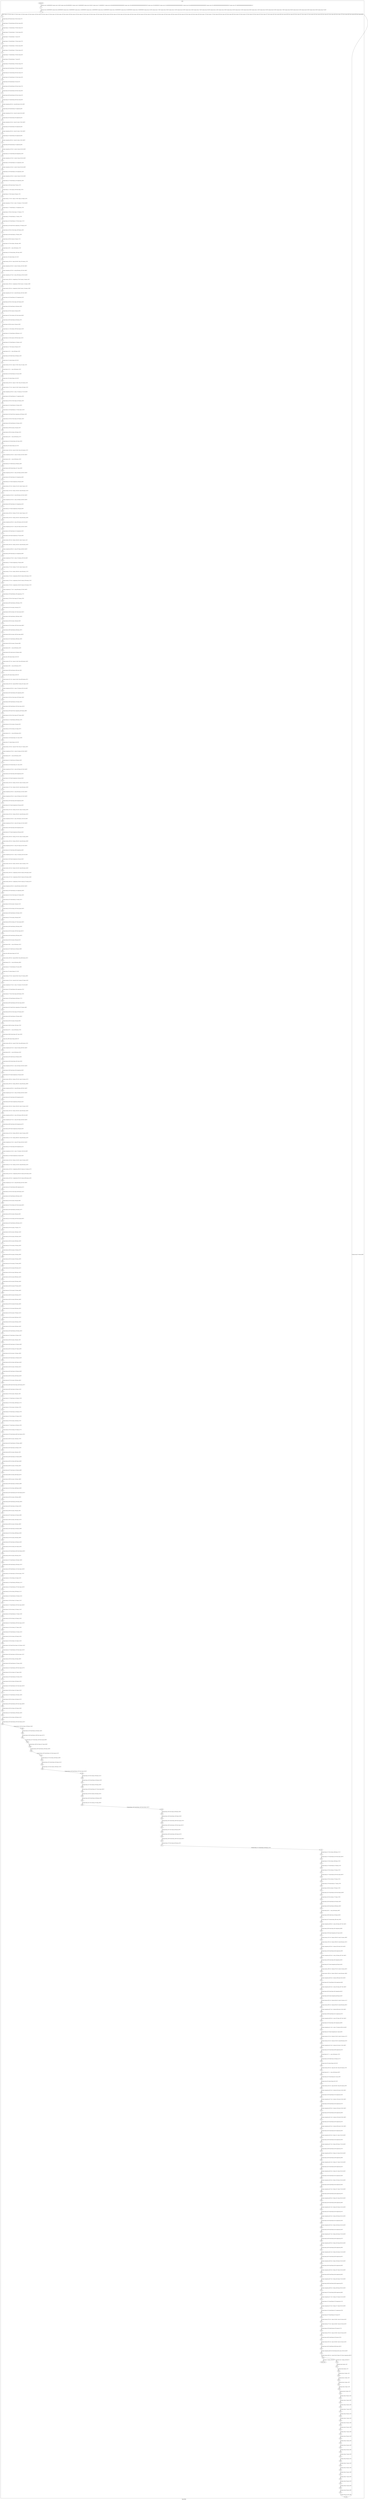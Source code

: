 digraph G {
label="Btor2XCFA";
subgraph cluster_0 {
label="main";
main_init[];
l1[];
l3[];
l4[];
l5[];
l6[];
l7[];
l8[];
l9[];
l10[];
l11[];
l12[];
l13[];
l14[];
l15[];
l16[];
l17[];
l18[];
l19[];
l20[];
l21[];
l22[];
l23[];
l24[];
l25[];
l26[];
l27[];
l28[];
l29[];
l30[];
l31[];
l32[];
l33[];
l34[];
l35[];
l36[];
l37[];
l38[];
l39[];
l40[];
l41[];
l42[];
l43[];
l44[];
l45[];
l46[];
l47[];
l48[];
l49[];
l50[];
l51[];
l52[];
l53[];
l54[];
l55[];
l56[];
l57[];
l58[];
l59[];
l60[];
l61[];
l62[];
l63[];
l64[];
l65[];
l66[];
l67[];
l68[];
l69[];
l70[];
l71[];
l72[];
l73[];
l74[];
l75[];
l76[];
l77[];
l78[];
l79[];
l80[];
l81[];
l82[];
l83[];
l84[];
l85[];
l86[];
l87[];
l88[];
l89[];
l90[];
l91[];
l92[];
l93[];
l94[];
l95[];
l96[];
l97[];
l98[];
l99[];
l100[];
l101[];
l102[];
l103[];
l104[];
l105[];
l106[];
l107[];
l108[];
l109[];
l110[];
l111[];
l112[];
l113[];
l114[];
l115[];
l116[];
l117[];
l118[];
l119[];
l120[];
l121[];
l122[];
l123[];
l124[];
l125[];
l126[];
l127[];
l128[];
l129[];
l130[];
l131[];
l132[];
l133[];
l134[];
l135[];
l136[];
l137[];
l138[];
l139[];
l140[];
l141[];
l142[];
l143[];
l144[];
l145[];
l146[];
l147[];
l148[];
l149[];
l150[];
l151[];
l152[];
l153[];
l154[];
l155[];
l156[];
l157[];
l158[];
l159[];
l160[];
l161[];
l162[];
l163[];
l164[];
l165[];
l166[];
l167[];
l168[];
l169[];
l170[];
l171[];
l172[];
l173[];
l174[];
l175[];
l176[];
l177[];
l178[];
l179[];
l180[];
l181[];
l182[];
l183[];
l184[];
l185[];
l186[];
l187[];
l188[];
l189[];
l190[];
l191[];
l192[];
l193[];
l194[];
l195[];
l196[];
l197[];
l198[];
l199[];
l200[];
l201[];
l202[];
l203[];
l204[];
l205[];
l206[];
l207[];
l208[];
l209[];
l210[];
l211[];
l212[];
l213[];
l214[];
l215[];
l216[];
l217[];
l218[];
l219[];
l220[];
l221[];
l222[];
l223[];
l224[];
l225[];
l226[];
l227[];
l228[];
l229[];
l230[];
l231[];
l232[];
l233[];
l234[];
l235[];
l236[];
l237[];
l238[];
l239[];
l240[];
l241[];
l242[];
l243[];
l244[];
l245[];
l246[];
l247[];
l248[];
l249[];
l250[];
l251[];
l252[];
l253[];
l254[];
l255[];
l256[];
l257[];
l258[];
l259[];
l260[];
l261[];
l262[];
l263[];
l264[];
l265[];
l266[];
l267[];
l268[];
l269[];
l270[];
l271[];
l272[];
l273[];
l274[];
l275[];
l276[];
l277[];
l278[];
l279[];
l280[];
l281[];
l282[];
l283[];
l284[];
l285[];
l286[];
l287[];
l288[];
l289[];
l290[];
l291[];
l292[];
l293[];
l294[];
l295[];
l296[];
l297[];
l298[];
l299[];
l300[];
l301[];
l302[];
l303[];
l304[];
l305[];
l306[];
l307[];
l308[];
l309[];
l310[];
l311[];
l312[];
l313[];
l314[];
l315[];
l316[];
l317[];
l318[];
l319[];
l320[];
l321[];
l322[];
l323[];
l324[];
l325[];
l326[];
l327[];
l328[];
l329[];
l330[];
l331[];
l332[];
l333[];
l334[];
l335[];
l336[];
l337[];
l338[];
l339[];
l340[];
l341[];
l342[];
l343[];
l344[];
l345[];
l346[];
l347[];
l348[];
l349[];
l350[];
l351[];
l352[];
l353[];
l354[];
l355[];
l356[];
l357[];
l358[];
l359[];
l360[];
l361[];
l362[];
l363[];
l364[];
l365[];
l366[];
l367[];
l368[];
l369[];
l370[];
l371[];
l372[];
l373[];
l374[];
l375[];
l376[];
l377[];
l378[];
l379[];
l380[];
l381[];
l382[];
l383[];
l384[];
l385[];
l386[];
l387[];
l388[];
l389[];
l390[];
l391[];
l392[];
l393[];
l394[];
l395[];
l396[];
l397[];
l398[];
l399[];
l400[];
l401[];
l402[];
l403[];
l404[];
l405[];
l406[];
l407[];
l408[];
l409[];
l410[];
l411[];
l412[];
l413[];
l414[];
l415[];
l416[];
l417[];
l418[];
l419[];
l420[];
l421[];
l422[];
l423[];
l424[];
l425[];
l426[];
l427[];
l428[];
l429[];
l430[];
l431[];
l432[];
l433[];
l434[];
l435[];
l436[];
l437[];
l438[];
l439[];
l440[];
l441[];
l442[];
l443[];
l444[];
l445[];
l446[];
l447[];
l448[];
l449[];
l450[];
l451[];
l452[];
l453[];
l454[];
l455[];
l456[];
l457[];
l458[];
l459[];
l460[];
l461[];
l462[];
l463[];
l464[];
l465[];
l466[];
l467[];
l468[];
l469[];
l470[];
l471[];
l472[];
l473[];
l474[];
l475[];
l476[];
l477[];
l478[];
l479[];
l480[];
l481[];
l482[];
l483[];
l484[];
l485[];
l486[];
l487[];
l488[];
l489[];
l490[];
l491[];
l492[];
l493[];
l494[];
l495[];
l496[];
l497[];
l498[];
l499[];
l500[];
l501[];
l502[];
l503[];
l504[];
l505[];
l506[];
l507[];
l508[];
l509[];
l510[];
l511[];
l512[];
l513[];
l514[];
l515[];
l516[];
l517[];
l518[];
l519[];
l520[];
l521[];
l522[];
l523[];
l524[];
l525[];
main_error[];
l526[];
l527[];
l528[];
l529[];
l530[];
l531[];
l532[];
l533[];
l534[];
l535[];
l536[];
l537[];
l538[];
l539[];
l540[];
l541[];
l542[];
l543[];
l544[];
l545[];
l546[];
l547[];
l548[];
l549[];
l550[];
l551[];
l552[];
l553[];
l554[];
l555[];
l556[];
main_init -> l1 [label="[(assign const_5 #b00000000),(assign const_24 #b0),(assign const_88 #b00000001),(assign const_91 #b00000000),(assign const_168 #b1),(assign const_174 #b00000011),(assign const_188 #b000000000000000000000000),(assign const_190 #b00000000000000000000000000000100),(assign const_196 #b00000010),(assign const_218 #b00000000000000000000000000000001),(assign const_245 #b00000000000000000000000000000000),(assign const_261 #b00000000000000000000000000000010),(assign const_267 #b00000000000000000000000000000011)] "];
l3 -> l4 [label="[(havoc input_110),(havoc input_112),(havoc input_114),(havoc input_116),(havoc input_118),(havoc input_120),(havoc input_122),(havoc input_124),(havoc input_126),(havoc input_128),(havoc input_130),(havoc input_132),(havoc input_134),(havoc input_136),(havoc input_138),(havoc input_140),(havoc input_142),(havoc input_144),(havoc input_146),(havoc input_148),(havoc input_150),(havoc input_152),(havoc input_154),(havoc input_156),(havoc input_158),(havoc input_160),(havoc input_162),(havoc input_164),(havoc input_166),(havoc input_170),(havoc input_172),(havoc input_180),(havoc input_185),(havoc input_206),(havoc input_210),(havoc input_213),(havoc input_216),(havoc input_232),(havoc input_237),(havoc input_282),(havoc input_286),(havoc input_289),(havoc input_292),(havoc input_307),(havoc input_312),(havoc input_354),(havoc input_358),(havoc input_361),(havoc input_364),(havoc input_379),(havoc input_384),(havoc input_426),(havoc input_430)] "];
l4 -> l5 [label="[(assign binary_69 (bvand state_25 (bvnot state_27)))] "];
l5 -> l6 [label="[(assign binary_70 (bvand binary_69 (bvnot state_29)))] "];
l6 -> l7 [label="[(assign binary_71 (bvand binary_70 (bvnot state_31)))] "];
l7 -> l8 [label="[(assign binary_72 (bvand binary_71 (bvnot state_33)))] "];
l8 -> l9 [label="[(assign binary_73 (bvand binary_72 state_35))] "];
l9 -> l10 [label="[(assign binary_74 (bvand binary_73 (bvnot state_37)))] "];
l10 -> l11 [label="[(assign binary_75 (bvand binary_74 (bvnot state_39)))] "];
l11 -> l12 [label="[(assign binary_76 (bvand binary_75 (bvnot state_41)))] "];
l12 -> l13 [label="[(assign binary_77 (bvand binary_76 (bvnot state_43)))] "];
l13 -> l14 [label="[(assign binary_78 (bvand binary_77 state_45))] "];
l14 -> l15 [label="[(assign binary_79 (bvand binary_78 (bvnot state_47)))] "];
l15 -> l16 [label="[(assign binary_80 (bvand binary_79 (bvnot state_49)))] "];
l16 -> l17 [label="[(assign binary_81 (bvand binary_80 (bvnot state_51)))] "];
l17 -> l18 [label="[(assign binary_82 (bvand binary_81 (bvnot state_53)))] "];
l18 -> l19 [label="[(assign binary_83 (bvand binary_82 state_55))] "];
l19 -> l20 [label="[(assign binary_84 (bvand binary_83 (bvnot state_57)))] "];
l20 -> l21 [label="[(assign binary_85 (bvand binary_84 (bvnot state_59)))] "];
l21 -> l22 [label="[(assign binary_86 (bvand binary_85 (bvnot state_61)))] "];
l22 -> l23 [label="[(assign binary_87 (bvand binary_86 (bvnot state_63)))] "];
l23 -> l24 [label="[(assign comparison_89 (ite (= const_88 state_6) #b1 #b0))] "];
l24 -> l25 [label="[(assign binary_90 (bvand binary_87 comparison_89))] "];
l25 -> l26 [label="[(assign comparison_92 (ite (= const_91 state_8) #b1 #b0))] "];
l26 -> l27 [label="[(assign binary_93 (bvand binary_90 comparison_92))] "];
l27 -> l28 [label="[(assign comparison_94 (ite (= const_91 state_10) #b1 #b0))] "];
l28 -> l29 [label="[(assign binary_95 (bvand binary_93 comparison_94))] "];
l29 -> l30 [label="[(assign comparison_96 (ite (= const_91 state_12) #b1 #b0))] "];
l30 -> l31 [label="[(assign binary_97 (bvand binary_95 comparison_96))] "];
l31 -> l32 [label="[(assign comparison_98 (ite (= const_91 state_14) #b1 #b0))] "];
l32 -> l33 [label="[(assign binary_99 (bvand binary_97 comparison_98))] "];
l33 -> l34 [label="[(assign comparison_100 (ite (= const_91 state_16) #b1 #b0))] "];
l34 -> l35 [label="[(assign binary_101 (bvand binary_99 comparison_100))] "];
l35 -> l36 [label="[(assign comparison_102 (ite (= const_91 state_18) #b1 #b0))] "];
l36 -> l37 [label="[(assign binary_103 (bvand binary_101 comparison_102))] "];
l37 -> l38 [label="[(assign comparison_104 (ite (= const_91 state_20) #b1 #b0))] "];
l38 -> l39 [label="[(assign binary_105 (bvand binary_103 comparison_104))] "];
l39 -> l40 [label="[(assign comparison_106 (ite (= const_91 state_22) #b1 #b0))] "];
l40 -> l41 [label="[(assign binary_107 (bvand binary_105 comparison_106))] "];
l41 -> l42 [label="[(assign binary_108 (bvand state_67 binary_107))] "];
l42 -> l43 [label="[(assign binary_171 (bvor input_128 (bvnot input_170)))] "];
l43 -> l44 [label="[(assign binary_173 (bvor input_130 input_170))] "];
l44 -> l45 [label="[(assign ternary_175 (ite (= input_170 #b1) input_118 input_120))] "];
l45 -> l46 [label="[(assign comparison_176 (ite (= const_174 ternary_175) #b1 #b0))] "];
l46 -> l47 [label="[(assign binary_177 (bvand binary_173 comparison_176))] "];
l47 -> l48 [label="[(assign binary_178 (bvor (bvnot input_172) binary_177))] "];
l48 -> l49 [label="[(assign binary_179 (bvand binary_171 binary_178))] "];
l49 -> l50 [label="[(assign binary_181 (bvand binary_173 (bvnot input_172)))] "];
l50 -> l51 [label="[(assign binary_182 (bvand (bvnot comparison_176) binary_181))] "];
l51 -> l52 [label="[(assign binary_183 (bvor (bvnot input_180) binary_182))] "];
l52 -> l53 [label="[(assign binary_184 (bvand binary_179 binary_183))] "];
l53 -> l54 [label="[(assign binary_186 (bvor input_132 input_172))] "];
l54 -> l55 [label="[(assign binary_187 (bvor binary_186 input_180))] "];
l55 -> l56 [label="[(assign binary_189 (++ const_188 ternary_175))] "];
l56 -> l57 [label="[(assign binary_191 (bvsrem binary_189 const_190))] "];
l57 -> l58 [label="[(assign slice_192 (extract binary_191 0 8))] "];
l58 -> l59 [label="[(assign ternary_193 (ite (= input_180 #b1) slice_192 ternary_175))] "];
l59 -> l60 [label="[(assign comparison_194 (ite (= const_91 ternary_193) #b1 #b0))] "];
l60 -> l61 [label="[(assign comparison_195 (ite (= const_88 ternary_193) #b1 #b0))] "];
l61 -> l62 [label="[(assign comparison_197 (ite (= const_196 ternary_193) #b1 #b0))] "];
l62 -> l63 [label="[(assign ternary_198 (ite (= comparison_197 #b1) input_114 input_116))] "];
l63 -> l64 [label="[(assign ternary_199 (ite (= comparison_195 #b1) input_112 ternary_198))] "];
l64 -> l65 [label="[(assign ternary_200 (ite (= comparison_194 #b1) input_110 ternary_199))] "];
l65 -> l66 [label="[(assign comparison_201 (ite (= const_88 ternary_200) #b1 #b0))] "];
l66 -> l67 [label="[(assign binary_202 (bvand binary_187 comparison_201))] "];
l67 -> l68 [label="[(assign binary_203 (bvor (bvnot input_185) binary_202))] "];
l68 -> l69 [label="[(assign binary_204 (bvand binary_184 binary_203))] "];
l69 -> l70 [label="[(assign binary_205 (bvor input_134 input_185))] "];
l70 -> l71 [label="[(assign binary_207 (bvor binary_205 (bvnot input_206)))] "];
l71 -> l72 [label="[(assign binary_208 (bvand binary_204 binary_207))] "];
l72 -> l73 [label="[(assign binary_209 (bvor input_136 input_206))] "];
l73 -> l74 [label="[(assign binary_211 (bvor binary_209 (bvnot input_210)))] "];
l74 -> l75 [label="[(assign binary_212 (bvand binary_208 binary_211))] "];
l75 -> l76 [label="[(assign binary_214 (bvor input_138 (bvnot input_213)))] "];
l76 -> l77 [label="[(assign binary_215 (bvand binary_212 binary_214))] "];
l77 -> l78 [label="[(assign binary_217 (bvor input_140 input_213))] "];
l78 -> l79 [label="[(assign binary_219 (++ const_188 input_118))] "];
l79 -> l80 [label="[(assign binary_220 (bvadd const_218 binary_219))] "];
l80 -> l81 [label="[(assign slice_221 (extract binary_220 0 8))] "];
l81 -> l82 [label="[(assign ternary_222 (ite (= input_170 #b1) slice_221 input_118))] "];
l82 -> l83 [label="[(assign binary_223 (++ const_188 ternary_222))] "];
l83 -> l84 [label="[(assign binary_224 (bvsub binary_223 const_190))] "];
l84 -> l85 [label="[(assign slice_225 (extract binary_224 0 8))] "];
l85 -> l86 [label="[(assign ternary_226 (ite (= input_172 #b1) slice_225 ternary_222))] "];
l86 -> l87 [label="[(assign ternary_227 (ite (= input_213 #b1) ternary_226 input_122))] "];
l87 -> l88 [label="[(assign comparison_228 (ite (= const_174 ternary_227) #b1 #b0))] "];
l88 -> l89 [label="[(assign binary_229 (bvand binary_217 comparison_228))] "];
l89 -> l90 [label="[(assign binary_230 (bvor (bvnot input_216) binary_229))] "];
l90 -> l91 [label="[(assign binary_231 (bvand binary_215 binary_230))] "];
l91 -> l92 [label="[(assign binary_233 (bvand binary_217 (bvnot input_216)))] "];
l92 -> l93 [label="[(assign binary_234 (bvand (bvnot comparison_228) binary_233))] "];
l93 -> l94 [label="[(assign binary_235 (bvor (bvnot input_232) binary_234))] "];
l94 -> l95 [label="[(assign binary_236 (bvand binary_231 binary_235))] "];
l95 -> l96 [label="[(assign binary_238 (bvor input_142 input_216))] "];
l96 -> l97 [label="[(assign binary_239 (bvor binary_238 input_232))] "];
l97 -> l98 [label="[(assign binary_240 (++ const_188 ternary_227))] "];
l98 -> l99 [label="[(assign binary_241 (bvsrem binary_240 const_190))] "];
l99 -> l100 [label="[(assign slice_242 (extract binary_241 0 8))] "];
l100 -> l101 [label="[(assign ternary_243 (ite (= input_232 #b1) slice_242 ternary_227))] "];
l101 -> l102 [label="[(assign comparison_244 (ite (= const_91 ternary_243) #b1 #b0))] "];
l102 -> l103 [label="[(assign binary_246 (++ const_188 ternary_193))] "];
l103 -> l104 [label="[(assign binary_247 (bvadd const_218 binary_246))] "];
l104 -> l105 [label="[(assign binary_248 (bvsrem binary_247 const_190))] "];
l105 -> l106 [label="[(assign comparison_249 (ite (= const_245 binary_248) #b1 #b0))] "];
l106 -> l107 [label="[(assign binary_250 (bvand input_210 comparison_249))] "];
l107 -> l108 [label="[(assign binary_251 (bvand comparison_194 input_206))] "];
l108 -> l109 [label="[(assign ternary_252 (ite (= binary_251 #b1) const_91 input_110))] "];
l109 -> l110 [label="[(assign ternary_253 (ite (= binary_250 #b1) const_88 ternary_252))] "];
l110 -> l111 [label="[(assign comparison_254 (ite (= const_88 ternary_243) #b1 #b0))] "];
l111 -> l112 [label="[(assign comparison_255 (ite (= const_218 binary_248) #b1 #b0))] "];
l112 -> l113 [label="[(assign binary_256 (bvand input_210 comparison_255))] "];
l113 -> l114 [label="[(assign binary_257 (bvand comparison_195 input_206))] "];
l114 -> l115 [label="[(assign ternary_258 (ite (= binary_257 #b1) const_91 input_112))] "];
l115 -> l116 [label="[(assign ternary_259 (ite (= binary_256 #b1) const_88 ternary_258))] "];
l116 -> l117 [label="[(assign comparison_260 (ite (= const_196 ternary_243) #b1 #b0))] "];
l117 -> l118 [label="[(assign comparison_262 (ite (= const_261 binary_248) #b1 #b0))] "];
l118 -> l119 [label="[(assign binary_263 (bvand input_210 comparison_262))] "];
l119 -> l120 [label="[(assign binary_264 (bvand comparison_197 input_206))] "];
l120 -> l121 [label="[(assign ternary_265 (ite (= binary_264 #b1) const_91 input_114))] "];
l121 -> l122 [label="[(assign ternary_266 (ite (= binary_263 #b1) const_88 ternary_265))] "];
l122 -> l123 [label="[(assign comparison_268 (ite (= const_267 binary_248) #b1 #b0))] "];
l123 -> l124 [label="[(assign binary_269 (bvand input_210 comparison_268))] "];
l124 -> l125 [label="[(assign comparison_270 (ite (= const_174 ternary_193) #b1 #b0))] "];
l125 -> l126 [label="[(assign binary_271 (bvand comparison_270 input_206))] "];
l126 -> l127 [label="[(assign ternary_272 (ite (= binary_271 #b1) const_91 input_116))] "];
l127 -> l128 [label="[(assign ternary_273 (ite (= binary_269 #b1) const_88 ternary_272))] "];
l128 -> l129 [label="[(assign ternary_274 (ite (= comparison_260 #b1) ternary_266 ternary_273))] "];
l129 -> l130 [label="[(assign ternary_275 (ite (= comparison_254 #b1) ternary_259 ternary_274))] "];
l130 -> l131 [label="[(assign ternary_276 (ite (= comparison_244 #b1) ternary_253 ternary_275))] "];
l131 -> l132 [label="[(assign comparison_277 (ite (= const_88 ternary_276) #b1 #b0))] "];
l132 -> l133 [label="[(assign binary_278 (bvand binary_239 comparison_277))] "];
l133 -> l134 [label="[(assign binary_279 (bvor (bvnot input_237) binary_278))] "];
l134 -> l135 [label="[(assign binary_280 (bvand binary_236 binary_279))] "];
l135 -> l136 [label="[(assign binary_281 (bvor input_144 input_237))] "];
l136 -> l137 [label="[(assign binary_283 (bvor binary_281 (bvnot input_282)))] "];
l137 -> l138 [label="[(assign binary_284 (bvand binary_280 binary_283))] "];
l138 -> l139 [label="[(assign binary_285 (bvor input_146 input_282))] "];
l139 -> l140 [label="[(assign binary_287 (bvor binary_285 (bvnot input_286)))] "];
l140 -> l141 [label="[(assign binary_288 (bvand binary_284 binary_287))] "];
l141 -> l142 [label="[(assign binary_290 (bvor input_148 (bvnot input_289)))] "];
l142 -> l143 [label="[(assign binary_291 (bvand binary_288 binary_290))] "];
l143 -> l144 [label="[(assign binary_293 (bvor input_150 input_289))] "];
l144 -> l145 [label="[(assign binary_294 (++ const_188 ternary_226))] "];
l145 -> l146 [label="[(assign binary_295 (bvadd const_218 binary_294))] "];
l146 -> l147 [label="[(assign slice_296 (extract binary_295 0 8))] "];
l147 -> l148 [label="[(assign ternary_297 (ite (= input_213 #b1) slice_296 ternary_226))] "];
l148 -> l149 [label="[(assign binary_298 (++ const_188 ternary_297))] "];
l149 -> l150 [label="[(assign binary_299 (bvsub binary_298 const_190))] "];
l150 -> l151 [label="[(assign slice_300 (extract binary_299 0 8))] "];
l151 -> l152 [label="[(assign ternary_301 (ite (= input_216 #b1) slice_300 ternary_297))] "];
l152 -> l153 [label="[(assign ternary_302 (ite (= input_289 #b1) ternary_301 input_124))] "];
l153 -> l154 [label="[(assign comparison_303 (ite (= const_174 ternary_302) #b1 #b0))] "];
l154 -> l155 [label="[(assign binary_304 (bvand binary_293 comparison_303))] "];
l155 -> l156 [label="[(assign binary_305 (bvor (bvnot input_292) binary_304))] "];
l156 -> l157 [label="[(assign binary_306 (bvand binary_291 binary_305))] "];
l157 -> l158 [label="[(assign binary_308 (bvand binary_293 (bvnot input_292)))] "];
l158 -> l159 [label="[(assign binary_309 (bvand (bvnot comparison_303) binary_308))] "];
l159 -> l160 [label="[(assign binary_310 (bvor (bvnot input_307) binary_309))] "];
l160 -> l161 [label="[(assign binary_311 (bvand binary_306 binary_310))] "];
l161 -> l162 [label="[(assign binary_313 (bvor input_152 input_292))] "];
l162 -> l163 [label="[(assign binary_314 (bvor binary_313 input_307))] "];
l163 -> l164 [label="[(assign binary_315 (++ const_188 ternary_302))] "];
l164 -> l165 [label="[(assign binary_316 (bvsrem binary_315 const_190))] "];
l165 -> l166 [label="[(assign slice_317 (extract binary_316 0 8))] "];
l166 -> l167 [label="[(assign ternary_318 (ite (= input_307 #b1) slice_317 ternary_302))] "];
l167 -> l168 [label="[(assign comparison_319 (ite (= const_91 ternary_318) #b1 #b0))] "];
l168 -> l169 [label="[(assign binary_320 (++ const_188 ternary_243))] "];
l169 -> l170 [label="[(assign binary_321 (bvadd const_218 binary_320))] "];
l170 -> l171 [label="[(assign binary_322 (bvsrem binary_321 const_190))] "];
l171 -> l172 [label="[(assign comparison_323 (ite (= const_245 binary_322) #b1 #b0))] "];
l172 -> l173 [label="[(assign binary_324 (bvand input_286 comparison_323))] "];
l173 -> l174 [label="[(assign binary_325 (bvand comparison_244 input_282))] "];
l174 -> l175 [label="[(assign ternary_326 (ite (= binary_325 #b1) const_91 ternary_253))] "];
l175 -> l176 [label="[(assign ternary_327 (ite (= binary_324 #b1) const_88 ternary_326))] "];
l176 -> l177 [label="[(assign comparison_328 (ite (= const_88 ternary_318) #b1 #b0))] "];
l177 -> l178 [label="[(assign comparison_329 (ite (= const_218 binary_322) #b1 #b0))] "];
l178 -> l179 [label="[(assign binary_330 (bvand input_286 comparison_329))] "];
l179 -> l180 [label="[(assign binary_331 (bvand comparison_254 input_282))] "];
l180 -> l181 [label="[(assign ternary_332 (ite (= binary_331 #b1) const_91 ternary_259))] "];
l181 -> l182 [label="[(assign ternary_333 (ite (= binary_330 #b1) const_88 ternary_332))] "];
l182 -> l183 [label="[(assign comparison_334 (ite (= const_196 ternary_318) #b1 #b0))] "];
l183 -> l184 [label="[(assign comparison_335 (ite (= const_261 binary_322) #b1 #b0))] "];
l184 -> l185 [label="[(assign binary_336 (bvand input_286 comparison_335))] "];
l185 -> l186 [label="[(assign binary_337 (bvand comparison_260 input_282))] "];
l186 -> l187 [label="[(assign ternary_338 (ite (= binary_337 #b1) const_91 ternary_266))] "];
l187 -> l188 [label="[(assign ternary_339 (ite (= binary_336 #b1) const_88 ternary_338))] "];
l188 -> l189 [label="[(assign comparison_340 (ite (= const_267 binary_322) #b1 #b0))] "];
l189 -> l190 [label="[(assign binary_341 (bvand input_286 comparison_340))] "];
l190 -> l191 [label="[(assign comparison_342 (ite (= const_174 ternary_243) #b1 #b0))] "];
l191 -> l192 [label="[(assign binary_343 (bvand comparison_342 input_282))] "];
l192 -> l193 [label="[(assign ternary_344 (ite (= binary_343 #b1) const_91 ternary_273))] "];
l193 -> l194 [label="[(assign ternary_345 (ite (= binary_341 #b1) const_88 ternary_344))] "];
l194 -> l195 [label="[(assign ternary_346 (ite (= comparison_334 #b1) ternary_339 ternary_345))] "];
l195 -> l196 [label="[(assign ternary_347 (ite (= comparison_328 #b1) ternary_333 ternary_346))] "];
l196 -> l197 [label="[(assign ternary_348 (ite (= comparison_319 #b1) ternary_327 ternary_347))] "];
l197 -> l198 [label="[(assign comparison_349 (ite (= const_88 ternary_348) #b1 #b0))] "];
l198 -> l199 [label="[(assign binary_350 (bvand binary_314 comparison_349))] "];
l199 -> l200 [label="[(assign binary_351 (bvor (bvnot input_312) binary_350))] "];
l200 -> l201 [label="[(assign binary_352 (bvand binary_311 binary_351))] "];
l201 -> l202 [label="[(assign binary_353 (bvor input_154 input_312))] "];
l202 -> l203 [label="[(assign binary_355 (bvor binary_353 (bvnot input_354)))] "];
l203 -> l204 [label="[(assign binary_356 (bvand binary_352 binary_355))] "];
l204 -> l205 [label="[(assign binary_357 (bvor input_156 input_354))] "];
l205 -> l206 [label="[(assign binary_359 (bvor binary_357 (bvnot input_358)))] "];
l206 -> l207 [label="[(assign binary_360 (bvand binary_356 binary_359))] "];
l207 -> l208 [label="[(assign binary_362 (bvor input_158 (bvnot input_361)))] "];
l208 -> l209 [label="[(assign binary_363 (bvand binary_360 binary_362))] "];
l209 -> l210 [label="[(assign binary_365 (bvor input_160 input_361))] "];
l210 -> l211 [label="[(assign binary_366 (++ const_188 ternary_301))] "];
l211 -> l212 [label="[(assign binary_367 (bvadd const_218 binary_366))] "];
l212 -> l213 [label="[(assign slice_368 (extract binary_367 0 8))] "];
l213 -> l214 [label="[(assign ternary_369 (ite (= input_289 #b1) slice_368 ternary_301))] "];
l214 -> l215 [label="[(assign binary_370 (++ const_188 ternary_369))] "];
l215 -> l216 [label="[(assign binary_371 (bvsub binary_370 const_190))] "];
l216 -> l217 [label="[(assign slice_372 (extract binary_371 0 8))] "];
l217 -> l218 [label="[(assign ternary_373 (ite (= input_292 #b1) slice_372 ternary_369))] "];
l218 -> l219 [label="[(assign ternary_374 (ite (= input_361 #b1) ternary_373 input_126))] "];
l219 -> l220 [label="[(assign comparison_375 (ite (= const_174 ternary_374) #b1 #b0))] "];
l220 -> l221 [label="[(assign binary_376 (bvand binary_365 comparison_375))] "];
l221 -> l222 [label="[(assign binary_377 (bvor (bvnot input_364) binary_376))] "];
l222 -> l223 [label="[(assign binary_378 (bvand binary_363 binary_377))] "];
l223 -> l224 [label="[(assign binary_380 (bvand binary_365 (bvnot input_364)))] "];
l224 -> l225 [label="[(assign binary_381 (bvand (bvnot comparison_375) binary_380))] "];
l225 -> l226 [label="[(assign binary_382 (bvor (bvnot input_379) binary_381))] "];
l226 -> l227 [label="[(assign binary_383 (bvand binary_378 binary_382))] "];
l227 -> l228 [label="[(assign binary_385 (bvor input_162 input_364))] "];
l228 -> l229 [label="[(assign binary_386 (bvor binary_385 input_379))] "];
l229 -> l230 [label="[(assign binary_387 (++ const_188 ternary_374))] "];
l230 -> l231 [label="[(assign binary_388 (bvsrem binary_387 const_190))] "];
l231 -> l232 [label="[(assign slice_389 (extract binary_388 0 8))] "];
l232 -> l233 [label="[(assign ternary_390 (ite (= input_379 #b1) slice_389 ternary_374))] "];
l233 -> l234 [label="[(assign comparison_391 (ite (= const_91 ternary_390) #b1 #b0))] "];
l234 -> l235 [label="[(assign binary_392 (++ const_188 ternary_318))] "];
l235 -> l236 [label="[(assign binary_393 (bvadd const_218 binary_392))] "];
l236 -> l237 [label="[(assign binary_394 (bvsrem binary_393 const_190))] "];
l237 -> l238 [label="[(assign comparison_395 (ite (= const_245 binary_394) #b1 #b0))] "];
l238 -> l239 [label="[(assign binary_396 (bvand input_358 comparison_395))] "];
l239 -> l240 [label="[(assign binary_397 (bvand comparison_319 input_354))] "];
l240 -> l241 [label="[(assign ternary_398 (ite (= binary_397 #b1) const_91 ternary_327))] "];
l241 -> l242 [label="[(assign ternary_399 (ite (= binary_396 #b1) const_88 ternary_398))] "];
l242 -> l243 [label="[(assign comparison_400 (ite (= const_88 ternary_390) #b1 #b0))] "];
l243 -> l244 [label="[(assign comparison_401 (ite (= const_218 binary_394) #b1 #b0))] "];
l244 -> l245 [label="[(assign binary_402 (bvand input_358 comparison_401))] "];
l245 -> l246 [label="[(assign binary_403 (bvand comparison_328 input_354))] "];
l246 -> l247 [label="[(assign ternary_404 (ite (= binary_403 #b1) const_91 ternary_333))] "];
l247 -> l248 [label="[(assign ternary_405 (ite (= binary_402 #b1) const_88 ternary_404))] "];
l248 -> l249 [label="[(assign comparison_406 (ite (= const_196 ternary_390) #b1 #b0))] "];
l249 -> l250 [label="[(assign comparison_407 (ite (= const_261 binary_394) #b1 #b0))] "];
l250 -> l251 [label="[(assign binary_408 (bvand input_358 comparison_407))] "];
l251 -> l252 [label="[(assign binary_409 (bvand comparison_334 input_354))] "];
l252 -> l253 [label="[(assign ternary_410 (ite (= binary_409 #b1) const_91 ternary_339))] "];
l253 -> l254 [label="[(assign ternary_411 (ite (= binary_408 #b1) const_88 ternary_410))] "];
l254 -> l255 [label="[(assign comparison_412 (ite (= const_267 binary_394) #b1 #b0))] "];
l255 -> l256 [label="[(assign binary_413 (bvand input_358 comparison_412))] "];
l256 -> l257 [label="[(assign comparison_414 (ite (= const_174 ternary_318) #b1 #b0))] "];
l257 -> l258 [label="[(assign binary_415 (bvand comparison_414 input_354))] "];
l258 -> l259 [label="[(assign ternary_416 (ite (= binary_415 #b1) const_91 ternary_345))] "];
l259 -> l260 [label="[(assign ternary_417 (ite (= binary_413 #b1) const_88 ternary_416))] "];
l260 -> l261 [label="[(assign ternary_418 (ite (= comparison_406 #b1) ternary_411 ternary_417))] "];
l261 -> l262 [label="[(assign ternary_419 (ite (= comparison_400 #b1) ternary_405 ternary_418))] "];
l262 -> l263 [label="[(assign ternary_420 (ite (= comparison_391 #b1) ternary_399 ternary_419))] "];
l263 -> l264 [label="[(assign comparison_421 (ite (= const_88 ternary_420) #b1 #b0))] "];
l264 -> l265 [label="[(assign binary_422 (bvand binary_386 comparison_421))] "];
l265 -> l266 [label="[(assign binary_423 (bvor (bvnot input_384) binary_422))] "];
l266 -> l267 [label="[(assign binary_424 (bvand binary_383 binary_423))] "];
l267 -> l268 [label="[(assign binary_425 (bvor input_164 input_384))] "];
l268 -> l269 [label="[(assign binary_427 (bvor binary_425 (bvnot input_426)))] "];
l269 -> l270 [label="[(assign binary_428 (bvand binary_424 binary_427))] "];
l270 -> l271 [label="[(assign binary_429 (bvor input_166 input_426))] "];
l271 -> l272 [label="[(assign binary_431 (bvor binary_429 (bvnot input_430)))] "];
l272 -> l273 [label="[(assign binary_432 (bvand binary_428 binary_431))] "];
l273 -> l274 [label="[(assign binary_433 (bvor input_170 input_172))] "];
l274 -> l275 [label="[(assign binary_434 (bvor input_180 binary_433))] "];
l275 -> l276 [label="[(assign binary_435 (bvor input_185 binary_434))] "];
l276 -> l277 [label="[(assign binary_436 (bvor input_206 binary_435))] "];
l277 -> l278 [label="[(assign binary_437 (bvor input_210 binary_436))] "];
l278 -> l279 [label="[(assign binary_438 (bvor input_213 binary_437))] "];
l279 -> l280 [label="[(assign binary_439 (bvor input_216 binary_438))] "];
l280 -> l281 [label="[(assign binary_440 (bvor input_232 binary_439))] "];
l281 -> l282 [label="[(assign binary_441 (bvor input_237 binary_440))] "];
l282 -> l283 [label="[(assign binary_442 (bvor input_282 binary_441))] "];
l283 -> l284 [label="[(assign binary_443 (bvor input_286 binary_442))] "];
l284 -> l285 [label="[(assign binary_444 (bvor input_289 binary_443))] "];
l285 -> l286 [label="[(assign binary_445 (bvor input_292 binary_444))] "];
l286 -> l287 [label="[(assign binary_446 (bvor input_307 binary_445))] "];
l287 -> l288 [label="[(assign binary_447 (bvor input_312 binary_446))] "];
l288 -> l289 [label="[(assign binary_448 (bvor input_354 binary_447))] "];
l289 -> l290 [label="[(assign binary_449 (bvor input_358 binary_448))] "];
l290 -> l291 [label="[(assign binary_450 (bvor input_361 binary_449))] "];
l291 -> l292 [label="[(assign binary_451 (bvor input_364 binary_450))] "];
l292 -> l293 [label="[(assign binary_452 (bvor input_379 binary_451))] "];
l293 -> l294 [label="[(assign binary_453 (bvor input_384 binary_452))] "];
l294 -> l295 [label="[(assign binary_454 (bvor input_426 binary_453))] "];
l295 -> l296 [label="[(assign binary_455 (bvor input_430 binary_454))] "];
l296 -> l297 [label="[(assign binary_456 (bvand binary_432 binary_455))] "];
l297 -> l298 [label="[(assign binary_457 (bvand input_128 input_130))] "];
l298 -> l299 [label="[(assign binary_458 (bvor input_128 input_130))] "];
l299 -> l300 [label="[(assign binary_459 (bvand input_132 binary_458))] "];
l300 -> l301 [label="[(assign binary_460 (bvor binary_457 binary_459))] "];
l301 -> l302 [label="[(assign binary_461 (bvor input_132 binary_458))] "];
l302 -> l303 [label="[(assign binary_462 (bvand input_134 binary_461))] "];
l303 -> l304 [label="[(assign binary_463 (bvor binary_460 binary_462))] "];
l304 -> l305 [label="[(assign binary_464 (bvor input_134 binary_461))] "];
l305 -> l306 [label="[(assign binary_465 (bvand input_136 binary_464))] "];
l306 -> l307 [label="[(assign binary_466 (bvor binary_463 binary_465))] "];
l307 -> l308 [label="[(assign binary_467 (bvor input_136 binary_464))] "];
l308 -> l309 [label="[(assign binary_468 (bvand (bvnot binary_466) binary_467))] "];
l309 -> l310 [label="[(assign binary_469 (bvand input_138 input_140))] "];
l310 -> l311 [label="[(assign binary_470 (bvor input_138 input_140))] "];
l311 -> l312 [label="[(assign binary_471 (bvand input_142 binary_470))] "];
l312 -> l313 [label="[(assign binary_472 (bvor binary_469 binary_471))] "];
l313 -> l314 [label="[(assign binary_473 (bvor input_142 binary_470))] "];
l314 -> l315 [label="[(assign binary_474 (bvand input_144 binary_473))] "];
l315 -> l316 [label="[(assign binary_475 (bvor binary_472 binary_474))] "];
l316 -> l317 [label="[(assign binary_476 (bvor input_144 binary_473))] "];
l317 -> l318 [label="[(assign binary_477 (bvand input_146 binary_476))] "];
l318 -> l319 [label="[(assign binary_478 (bvor binary_475 binary_477))] "];
l319 -> l320 [label="[(assign binary_479 (bvand binary_468 (bvnot binary_478)))] "];
l320 -> l321 [label="[(assign binary_480 (bvor input_146 binary_476))] "];
l321 -> l322 [label="[(assign binary_481 (bvand binary_479 binary_480))] "];
l322 -> l323 [label="[(assign binary_482 (bvand input_148 input_150))] "];
l323 -> l324 [label="[(assign binary_483 (bvor input_148 input_150))] "];
l324 -> l325 [label="[(assign binary_484 (bvand input_152 binary_483))] "];
l325 -> l326 [label="[(assign binary_485 (bvor binary_482 binary_484))] "];
l326 -> l327 [label="[(assign binary_486 (bvor input_152 binary_483))] "];
l327 -> l328 [label="[(assign binary_487 (bvand input_154 binary_486))] "];
l328 -> l329 [label="[(assign binary_488 (bvor binary_485 binary_487))] "];
l329 -> l330 [label="[(assign binary_489 (bvor input_154 binary_486))] "];
l330 -> l331 [label="[(assign binary_490 (bvand input_156 binary_489))] "];
l331 -> l332 [label="[(assign binary_491 (bvor binary_488 binary_490))] "];
l332 -> l333 [label="[(assign binary_492 (bvand binary_481 (bvnot binary_491)))] "];
l333 -> l334 [label="[(assign binary_493 (bvor input_156 binary_489))] "];
l334 -> l335 [label="[(assign binary_494 (bvand binary_492 binary_493))] "];
l335 -> l336 [label="[(assign binary_495 (bvand input_158 input_160))] "];
l336 -> l337 [label="[(assign binary_496 (bvor input_158 input_160))] "];
l337 -> l338 [label="[(assign binary_497 (bvand input_162 binary_496))] "];
l338 -> l339 [label="[(assign binary_498 (bvor binary_495 binary_497))] "];
l339 -> l340 [label="[(assign binary_499 (bvor input_162 binary_496))] "];
l340 -> l341 [label="[(assign binary_500 (bvand input_164 binary_499))] "];
l341 -> l342 [label="[(assign binary_501 (bvor binary_498 binary_500))] "];
l342 -> l343 [label="[(assign binary_502 (bvor input_164 binary_499))] "];
l343 -> l344 [label="[(assign binary_503 (bvand input_166 binary_502))] "];
l344 -> l345 [label="[(assign binary_504 (bvor binary_501 binary_503))] "];
l345 -> l346 [label="[(assign binary_505 (bvand binary_494 (bvnot binary_504)))] "];
l346 -> l347 [label="[(assign binary_506 (bvor input_166 binary_502))] "];
l347 -> l348 [label="[(assign binary_507 (bvand binary_505 binary_506))] "];
l348 -> l349 [label="[(assign binary_508 (bvand binary_456 binary_507))] "];
l349 -> l350 [label="[(assign binary_509 (bvand binary_181 (bvnot input_180)))] "];
l350 -> l351 [label="[(assign binary_510 (bvand input_128 (bvnot input_170)))] "];
l351 -> l352 [label="[(assign binary_511 (bvor binary_510 input_210))] "];
l352 -> l353 [label="[(assign binary_512 (bvand binary_509 binary_511))] "];
l353 -> l354 [label="[(assign binary_513 (bvand binary_187 (bvnot input_185)))] "];
l354 -> l355 [label="[(assign binary_514 (bvor binary_509 binary_511))] "];
l355 -> l356 [label="[(assign binary_515 (bvand binary_513 binary_514))] "];
l356 -> l357 [label="[(assign binary_516 (bvor binary_512 binary_515))] "];
l357 -> l358 [label="[(assign binary_517 (bvand binary_205 (bvnot input_206)))] "];
l358 -> l359 [label="[(assign binary_518 (bvor binary_513 binary_514))] "];
l359 -> l360 [label="[(assign binary_519 (bvand binary_517 binary_518))] "];
l360 -> l361 [label="[(assign binary_520 (bvor binary_516 binary_519))] "];
l361 -> l362 [label="[(assign binary_521 (bvand binary_209 (bvnot input_210)))] "];
l362 -> l363 [label="[(assign binary_522 (bvor binary_517 binary_518))] "];
l363 -> l364 [label="[(assign binary_523 (bvand binary_521 binary_522))] "];
l364 -> l365 [label="[(assign binary_524 (bvor binary_520 binary_523))] "];
l365 -> l366 [label="[(assign binary_525 (bvor binary_521 binary_522))] "];
l366 -> l367 [label="[(assign binary_526 (bvand (bvnot binary_524) binary_525))] "];
l367 -> l368 [label="[(assign binary_527 (bvand binary_233 (bvnot input_232)))] "];
l368 -> l369 [label="[(assign binary_528 (bvand input_138 (bvnot input_213)))] "];
l369 -> l370 [label="[(assign binary_529 (bvor binary_528 input_286))] "];
l370 -> l371 [label="[(assign binary_530 (bvand binary_527 binary_529))] "];
l371 -> l372 [label="[(assign binary_531 (bvand binary_239 (bvnot input_237)))] "];
l372 -> l373 [label="[(assign binary_532 (bvor binary_527 binary_529))] "];
l373 -> l374 [label="[(assign binary_533 (bvand binary_531 binary_532))] "];
l374 -> l375 [label="[(assign binary_534 (bvor binary_530 binary_533))] "];
l375 -> l376 [label="[(assign binary_535 (bvand binary_281 (bvnot input_282)))] "];
l376 -> l377 [label="[(assign binary_536 (bvor binary_531 binary_532))] "];
l377 -> l378 [label="[(assign binary_537 (bvand binary_535 binary_536))] "];
l378 -> l379 [label="[(assign binary_538 (bvor binary_534 binary_537))] "];
l379 -> l380 [label="[(assign binary_539 (bvand binary_285 (bvnot input_286)))] "];
l380 -> l381 [label="[(assign binary_540 (bvor binary_535 binary_536))] "];
l381 -> l382 [label="[(assign binary_541 (bvand binary_539 binary_540))] "];
l382 -> l383 [label="[(assign binary_542 (bvor binary_538 binary_541))] "];
l383 -> l384 [label="[(assign binary_543 (bvand binary_526 (bvnot binary_542)))] "];
l384 -> l385 [label="[(assign binary_544 (bvor binary_539 binary_540))] "];
l385 -> l386 [label="[(assign binary_545 (bvand binary_543 binary_544))] "];
l386 -> l387 [label="[(assign binary_546 (bvand binary_308 (bvnot input_307)))] "];
l387 -> l388 [label="[(assign binary_547 (bvand input_148 (bvnot input_289)))] "];
l388 -> l389 [label="[(assign binary_548 (bvor binary_547 input_358))] "];
l389 -> l390 [label="[(assign binary_549 (bvand binary_546 binary_548))] "];
l390 -> l391 [label="[(assign binary_550 (bvand binary_314 (bvnot input_312)))] "];
l391 -> l392 [label="[(assign binary_551 (bvor binary_546 binary_548))] "];
l392 -> l393 [label="[(assign binary_552 (bvand binary_550 binary_551))] "];
l393 -> l394 [label="[(assign binary_553 (bvor binary_549 binary_552))] "];
l394 -> l395 [label="[(assign binary_554 (bvand binary_353 (bvnot input_354)))] "];
l395 -> l396 [label="[(assign binary_555 (bvor binary_550 binary_551))] "];
l396 -> l397 [label="[(assign binary_556 (bvand binary_554 binary_555))] "];
l397 -> l398 [label="[(assign binary_557 (bvor binary_553 binary_556))] "];
l398 -> l399 [label="[(assign binary_558 (bvand binary_357 (bvnot input_358)))] "];
l399 -> l400 [label="[(assign binary_559 (bvor binary_554 binary_555))] "];
l400 -> l401 [label="[(assign binary_560 (bvand binary_558 binary_559))] "];
l401 -> l402 [label="[(assign binary_561 (bvor binary_557 binary_560))] "];
l402 -> l403 [label="[(assign binary_562 (bvand binary_545 (bvnot binary_561)))] "];
l403 -> l404 [label="[(assign binary_563 (bvor binary_558 binary_559))] "];
l404 -> l405 [label="[(assign binary_564 (bvand binary_562 binary_563))] "];
l405 -> l406 [label="[(assign binary_565 (bvand binary_380 (bvnot input_379)))] "];
l406 -> l407 [label="[(assign binary_566 (bvand input_158 (bvnot input_361)))] "];
l407 -> l408 [label="[(assign binary_567 (bvor binary_566 input_430))] "];
l408 -> l409 [label="[(assign binary_568 (bvand binary_565 binary_567))] "];
l409 -> l410 [label="[(assign binary_569 (bvand binary_386 (bvnot input_384)))] "];
l410 -> l411 [label="[(assign binary_570 (bvor binary_565 binary_567))] "];
l411 -> l412 [label="[(assign binary_571 (bvand binary_569 binary_570))] "];
l412 -> l413 [label="[(assign binary_572 (bvor binary_568 binary_571))] "];
l413 -> l414 [label="[(assign binary_573 (bvand binary_425 (bvnot input_426)))] "];
l414 -> l415 [label="[(assign binary_574 (bvor binary_569 binary_570))] "];
l415 -> l416 [label="[(assign binary_575 (bvand binary_573 binary_574))] "];
l416 -> l417 [label="[(assign binary_576 (bvor binary_572 binary_575))] "];
l417 -> l418 [label="[(assign binary_577 (bvand binary_429 (bvnot input_430)))] "];
l418 -> l419 [label="[(assign binary_578 (bvor binary_573 binary_574))] "];
l419 -> l420 [label="[(assign binary_579 (bvand binary_577 binary_578))] "];
l420 -> l421 [label="[(assign binary_580 (bvor binary_576 binary_579))] "];
l421 -> l422 [label="[(assign binary_581 (bvand binary_564 (bvnot binary_580)))] "];
l422 -> l423 [label="[(assign binary_582 (bvor binary_577 binary_578))] "];
l423 -> l424 [label="[(assign binary_583 (bvand binary_581 binary_582))] "];
l424 -> l425 [label="[(assign binary_584 (bvand binary_508 binary_583))] "];
l425 -> l426 [label="[(assign binary_585 (++ const_188 ternary_390))] "];
l426 -> l427 [label="[(assign binary_586 (bvadd const_218 binary_585))] "];
l427 -> l428 [label="[(assign binary_587 (bvsrem binary_586 const_190))] "];
l428 -> l429 [label="[(assign comparison_588 (ite (= const_245 binary_587) #b1 #b0))] "];
l429 -> l430 [label="[(assign binary_589 (bvand input_430 comparison_588))] "];
l430 -> l431 [label="[(assign binary_590 (bvand comparison_391 input_426))] "];
l431 -> l432 [label="[(assign ternary_591 (ite (= binary_590 #b1) const_91 ternary_399))] "];
l432 -> l433 [label="[(assign ternary_592 (ite (= binary_589 #b1) const_88 ternary_591))] "];
l433 -> l434 [label="[(assign comparison_593 (ite (= ternary_592 state_6) #b1 #b0))] "];
l434 -> l435 [label="[(assign binary_594 (bvand binary_584 comparison_593))] "];
l435 -> l436 [label="[(assign comparison_595 (ite (= const_218 binary_587) #b1 #b0))] "];
l436 -> l437 [label="[(assign binary_596 (bvand input_430 comparison_595))] "];
l437 -> l438 [label="[(assign binary_597 (bvand comparison_400 input_426))] "];
l438 -> l439 [label="[(assign ternary_598 (ite (= binary_597 #b1) const_91 ternary_405))] "];
l439 -> l440 [label="[(assign ternary_599 (ite (= binary_596 #b1) const_88 ternary_598))] "];
l440 -> l441 [label="[(assign comparison_600 (ite (= ternary_599 state_8) #b1 #b0))] "];
l441 -> l442 [label="[(assign binary_601 (bvand binary_594 comparison_600))] "];
l442 -> l443 [label="[(assign comparison_602 (ite (= const_261 binary_587) #b1 #b0))] "];
l443 -> l444 [label="[(assign binary_603 (bvand input_430 comparison_602))] "];
l444 -> l445 [label="[(assign binary_604 (bvand comparison_406 input_426))] "];
l445 -> l446 [label="[(assign ternary_605 (ite (= binary_604 #b1) const_91 ternary_411))] "];
l446 -> l447 [label="[(assign ternary_606 (ite (= binary_603 #b1) const_88 ternary_605))] "];
l447 -> l448 [label="[(assign comparison_607 (ite (= ternary_606 state_10) #b1 #b0))] "];
l448 -> l449 [label="[(assign binary_608 (bvand binary_601 comparison_607))] "];
l449 -> l450 [label="[(assign comparison_609 (ite (= const_267 binary_587) #b1 #b0))] "];
l450 -> l451 [label="[(assign binary_610 (bvand input_430 comparison_609))] "];
l451 -> l452 [label="[(assign comparison_611 (ite (= const_174 ternary_390) #b1 #b0))] "];
l452 -> l453 [label="[(assign binary_612 (bvand comparison_611 input_426))] "];
l453 -> l454 [label="[(assign ternary_613 (ite (= binary_612 #b1) const_91 ternary_417))] "];
l454 -> l455 [label="[(assign ternary_614 (ite (= binary_610 #b1) const_88 ternary_613))] "];
l455 -> l456 [label="[(assign comparison_615 (ite (= ternary_614 state_12) #b1 #b0))] "];
l456 -> l457 [label="[(assign binary_616 (bvand binary_608 comparison_615))] "];
l457 -> l458 [label="[(assign binary_617 (++ const_188 ternary_373))] "];
l458 -> l459 [label="[(assign binary_618 (bvadd const_218 binary_617))] "];
l459 -> l460 [label="[(assign slice_619 (extract binary_618 0 8))] "];
l460 -> l461 [label="[(assign ternary_620 (ite (= input_361 #b1) slice_619 ternary_373))] "];
l461 -> l462 [label="[(assign binary_621 (++ const_188 ternary_620))] "];
l462 -> l463 [label="[(assign binary_622 (bvsub binary_621 const_190))] "];
l463 -> l464 [label="[(assign slice_623 (extract binary_622 0 8))] "];
l464 -> l465 [label="[(assign ternary_624 (ite (= input_364 #b1) slice_623 ternary_620))] "];
l465 -> l466 [label="[(assign comparison_625 (ite (= ternary_624 state_14) #b1 #b0))] "];
l466 -> l467 [label="[(assign binary_626 (bvand binary_616 comparison_625))] "];
l467 -> l468 [label="[(assign comparison_627 (ite (= ternary_193 state_16) #b1 #b0))] "];
l468 -> l469 [label="[(assign binary_628 (bvand binary_626 comparison_627))] "];
l469 -> l470 [label="[(assign comparison_629 (ite (= ternary_243 state_18) #b1 #b0))] "];
l470 -> l471 [label="[(assign binary_630 (bvand binary_628 comparison_629))] "];
l471 -> l472 [label="[(assign comparison_631 (ite (= ternary_318 state_20) #b1 #b0))] "];
l472 -> l473 [label="[(assign binary_632 (bvand binary_630 comparison_631))] "];
l473 -> l474 [label="[(assign comparison_633 (ite (= ternary_390 state_22) #b1 #b0))] "];
l474 -> l475 [label="[(assign binary_634 (bvand binary_632 comparison_633))] "];
l475 -> l476 [label="[(assign comparison_635 (ite (= binary_511 state_25) #b1 #b0))] "];
l476 -> l477 [label="[(assign binary_636 (bvand binary_634 comparison_635))] "];
l477 -> l478 [label="[(assign comparison_637 (ite (= binary_509 state_27) #b1 #b0))] "];
l478 -> l479 [label="[(assign binary_638 (bvand binary_636 comparison_637))] "];
l479 -> l480 [label="[(assign comparison_639 (ite (= binary_513 state_29) #b1 #b0))] "];
l480 -> l481 [label="[(assign binary_640 (bvand binary_638 comparison_639))] "];
l481 -> l482 [label="[(assign comparison_641 (ite (= binary_517 state_31) #b1 #b0))] "];
l482 -> l483 [label="[(assign binary_642 (bvand binary_640 comparison_641))] "];
l483 -> l484 [label="[(assign comparison_643 (ite (= binary_521 state_33) #b1 #b0))] "];
l484 -> l485 [label="[(assign binary_644 (bvand binary_642 comparison_643))] "];
l485 -> l486 [label="[(assign comparison_645 (ite (= binary_529 state_35) #b1 #b0))] "];
l486 -> l487 [label="[(assign binary_646 (bvand binary_644 comparison_645))] "];
l487 -> l488 [label="[(assign comparison_647 (ite (= binary_527 state_37) #b1 #b0))] "];
l488 -> l489 [label="[(assign binary_648 (bvand binary_646 comparison_647))] "];
l489 -> l490 [label="[(assign comparison_649 (ite (= binary_531 state_39) #b1 #b0))] "];
l490 -> l491 [label="[(assign binary_650 (bvand binary_648 comparison_649))] "];
l491 -> l492 [label="[(assign comparison_651 (ite (= binary_535 state_41) #b1 #b0))] "];
l492 -> l493 [label="[(assign binary_652 (bvand binary_650 comparison_651))] "];
l493 -> l494 [label="[(assign comparison_653 (ite (= binary_539 state_43) #b1 #b0))] "];
l494 -> l495 [label="[(assign binary_654 (bvand binary_652 comparison_653))] "];
l495 -> l496 [label="[(assign comparison_655 (ite (= binary_548 state_45) #b1 #b0))] "];
l496 -> l497 [label="[(assign binary_656 (bvand binary_654 comparison_655))] "];
l497 -> l498 [label="[(assign comparison_657 (ite (= binary_546 state_47) #b1 #b0))] "];
l498 -> l499 [label="[(assign binary_658 (bvand binary_656 comparison_657))] "];
l499 -> l500 [label="[(assign comparison_659 (ite (= binary_550 state_49) #b1 #b0))] "];
l500 -> l501 [label="[(assign binary_660 (bvand binary_658 comparison_659))] "];
l501 -> l502 [label="[(assign comparison_661 (ite (= binary_554 state_51) #b1 #b0))] "];
l502 -> l503 [label="[(assign binary_662 (bvand binary_660 comparison_661))] "];
l503 -> l504 [label="[(assign comparison_663 (ite (= binary_558 state_53) #b1 #b0))] "];
l504 -> l505 [label="[(assign binary_664 (bvand binary_662 comparison_663))] "];
l505 -> l506 [label="[(assign comparison_665 (ite (= binary_567 state_55) #b1 #b0))] "];
l506 -> l507 [label="[(assign binary_666 (bvand binary_664 comparison_665))] "];
l507 -> l508 [label="[(assign comparison_667 (ite (= binary_565 state_57) #b1 #b0))] "];
l508 -> l509 [label="[(assign binary_668 (bvand binary_666 comparison_667))] "];
l509 -> l510 [label="[(assign comparison_669 (ite (= binary_569 state_59) #b1 #b0))] "];
l510 -> l511 [label="[(assign binary_670 (bvand binary_668 comparison_669))] "];
l511 -> l512 [label="[(assign comparison_671 (ite (= binary_573 state_61) #b1 #b0))] "];
l512 -> l513 [label="[(assign binary_672 (bvand binary_670 comparison_671))] "];
l513 -> l514 [label="[(assign comparison_673 (ite (= binary_577 state_63) #b1 #b0))] "];
l514 -> l515 [label="[(assign binary_674 (bvand binary_672 comparison_673))] "];
l515 -> l516 [label="[(assign binary_675 (bvand binary_674 state_67))] "];
l516 -> l517 [label="[(assign ternary_676 (ite (= input_136 #b1) const_218 const_245))] "];
l517 -> l518 [label="[(assign ternary_677 (ite (= input_146 #b1) const_218 const_245))] "];
l518 -> l519 [label="[(assign binary_678 (bvadd ternary_676 ternary_677))] "];
l519 -> l520 [label="[(assign ternary_679 (ite (= input_156 #b1) const_218 const_245))] "];
l520 -> l521 [label="[(assign binary_680 (bvadd binary_678 ternary_679))] "];
l521 -> l522 [label="[(assign ternary_681 (ite (= input_166 #b1) const_218 const_245))] "];
l522 -> l523 [label="[(assign binary_682 (bvadd binary_680 ternary_681))] "];
l523 -> l524 [label="[(assign comparison_683 (ite (bvule binary_682 const_218) #b1 #b0))] "];
l524 -> l525 [label="[(assign ternary_684 (ite (= state_65 #b1) binary_675 (bvnot comparison_683)))] "];
l525 -> main_error [label="[(assume (= binary_108 #b1))] "];
l525 -> l526 [label="[(assume (not (= binary_108 #b1)))] "];
l526 -> l527 [label="[(assign state_6 input_110)] "];
l527 -> l528 [label="[(assign state_8 input_112)] "];
l528 -> l529 [label="[(assign state_10 input_114)] "];
l529 -> l530 [label="[(assign state_12 input_116)] "];
l530 -> l531 [label="[(assign state_14 input_118)] "];
l531 -> l532 [label="[(assign state_16 input_120)] "];
l532 -> l533 [label="[(assign state_18 input_122)] "];
l533 -> l534 [label="[(assign state_20 input_124)] "];
l534 -> l535 [label="[(assign state_22 input_126)] "];
l535 -> l536 [label="[(assign state_25 input_128)] "];
l536 -> l537 [label="[(assign state_27 input_130)] "];
l537 -> l538 [label="[(assign state_29 input_132)] "];
l538 -> l539 [label="[(assign state_31 input_134)] "];
l539 -> l540 [label="[(assign state_33 input_136)] "];
l540 -> l541 [label="[(assign state_35 input_138)] "];
l541 -> l542 [label="[(assign state_37 input_140)] "];
l542 -> l543 [label="[(assign state_39 input_142)] "];
l543 -> l544 [label="[(assign state_41 input_144)] "];
l544 -> l545 [label="[(assign state_43 input_146)] "];
l545 -> l546 [label="[(assign state_45 input_148)] "];
l546 -> l547 [label="[(assign state_47 input_150)] "];
l547 -> l548 [label="[(assign state_49 input_152)] "];
l548 -> l549 [label="[(assign state_51 input_154)] "];
l549 -> l550 [label="[(assign state_53 input_156)] "];
l550 -> l551 [label="[(assign state_55 input_158)] "];
l551 -> l552 [label="[(assign state_57 input_160)] "];
l552 -> l553 [label="[(assign state_59 input_162)] "];
l553 -> l554 [label="[(assign state_61 input_164)] "];
l554 -> l555 [label="[(assign state_63 input_166)] "];
l555 -> l556 [label="[(assign state_65 const_168)] "];
l556 -> l3 [label="[(assign state_67 ternary_684)] "];
l1 -> l3 [label="[(assign state_6 #b00000000),(assign state_8 #b00000000),(assign state_10 #b00000000),(assign state_12 #b00000000),(assign state_14 #b00000000),(assign state_16 #b00000000),(assign state_18 #b00000000),(assign state_20 #b00000000),(assign state_22 #b00000000),(assign state_25 #b0),(assign state_27 #b0),(assign state_29 #b0),(assign state_31 #b0),(assign state_33 #b0),(assign state_35 #b0),(assign state_37 #b0),(assign state_39 #b0),(assign state_41 #b0),(assign state_43 #b0),(assign state_45 #b0),(assign state_47 #b0),(assign state_49 #b0),(assign state_51 #b0),(assign state_53 #b0),(assign state_55 #b0),(assign state_57 #b0),(assign state_59 #b0),(assign state_61 #b0),(assign state_63 #b0),(assign state_65 #b0),(assign state_67 #b0)] "];

}
}
